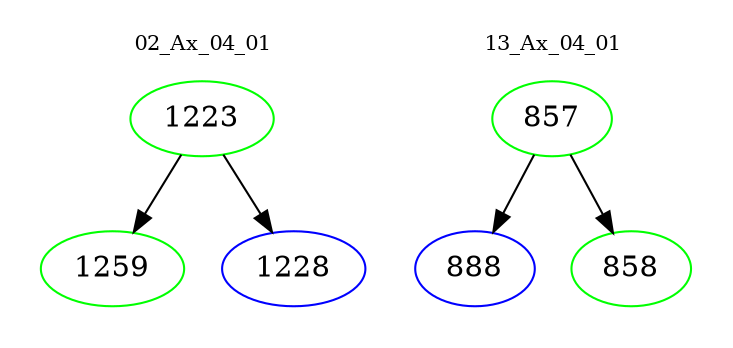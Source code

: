 digraph{
subgraph cluster_0 {
color = white
label = "02_Ax_04_01";
fontsize=10;
T0_1223 [label="1223", color="green"]
T0_1223 -> T0_1259 [color="black"]
T0_1259 [label="1259", color="green"]
T0_1223 -> T0_1228 [color="black"]
T0_1228 [label="1228", color="blue"]
}
subgraph cluster_1 {
color = white
label = "13_Ax_04_01";
fontsize=10;
T1_857 [label="857", color="green"]
T1_857 -> T1_888 [color="black"]
T1_888 [label="888", color="blue"]
T1_857 -> T1_858 [color="black"]
T1_858 [label="858", color="green"]
}
}
